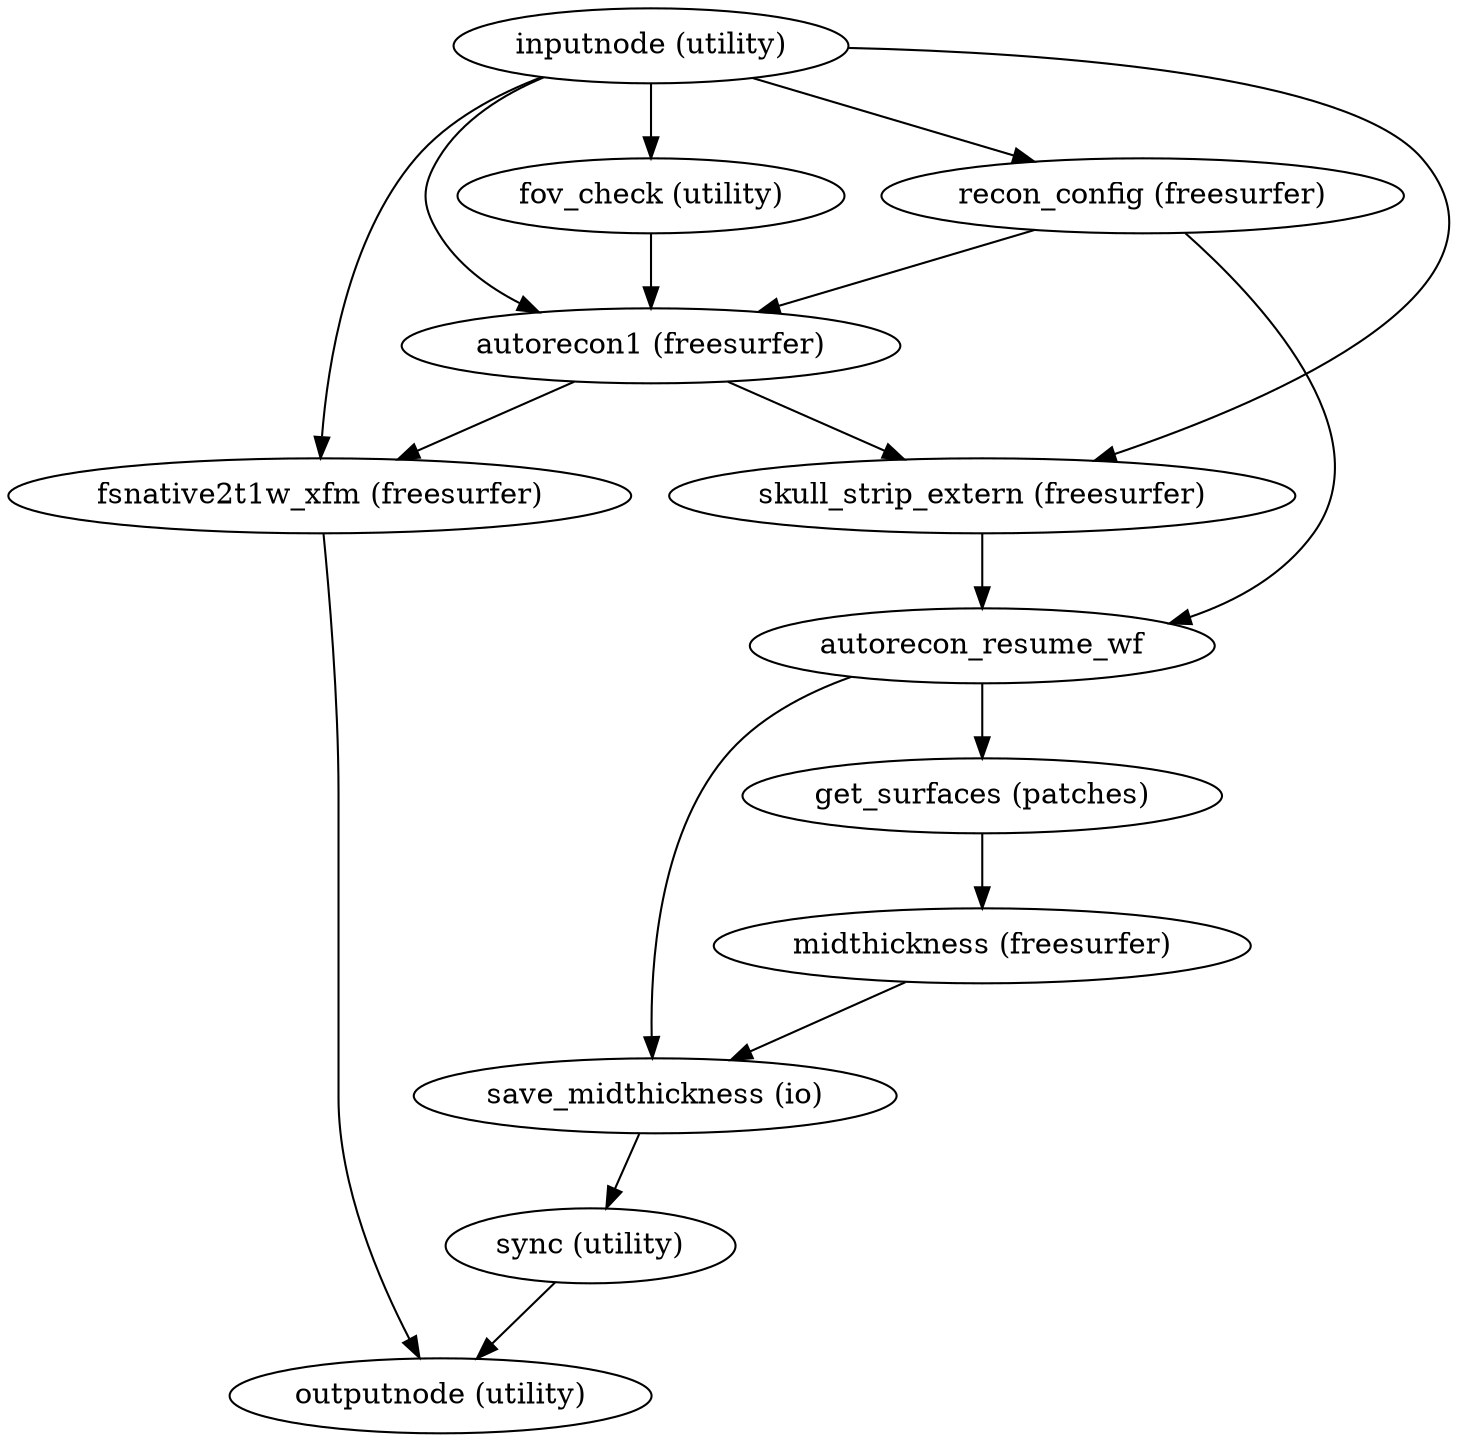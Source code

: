 strict digraph  {
"inputnode (utility)";
"recon_config (freesurfer)";
"autorecon1 (freesurfer)";
"fov_check (utility)";
"skull_strip_extern (freesurfer)";
"fsnative2t1w_xfm (freesurfer)";
"autorecon_resume_wf";
"get_surfaces (patches)";
"save_midthickness (io)";
"midthickness (freesurfer)";
"sync (utility)";
"outputnode (utility)";
"inputnode (utility)" -> "recon_config (freesurfer)";
"inputnode (utility)" -> "autorecon1 (freesurfer)";
"inputnode (utility)" -> "fov_check (utility)";
"inputnode (utility)" -> "skull_strip_extern (freesurfer)";
"inputnode (utility)" -> "fsnative2t1w_xfm (freesurfer)";
"recon_config (freesurfer)" -> "autorecon1 (freesurfer)";
"recon_config (freesurfer)" -> "autorecon_resume_wf";
"autorecon1 (freesurfer)" -> "skull_strip_extern (freesurfer)";
"autorecon1 (freesurfer)" -> "fsnative2t1w_xfm (freesurfer)";
"fov_check (utility)" -> "autorecon1 (freesurfer)";
"skull_strip_extern (freesurfer)" -> "autorecon_resume_wf";
"fsnative2t1w_xfm (freesurfer)" -> "outputnode (utility)";
"autorecon_resume_wf" -> "get_surfaces (patches)";
"autorecon_resume_wf" -> "save_midthickness (io)";
"get_surfaces (patches)" -> "midthickness (freesurfer)";
"save_midthickness (io)" -> "sync (utility)";
"midthickness (freesurfer)" -> "save_midthickness (io)";
"sync (utility)" -> "outputnode (utility)";
}
